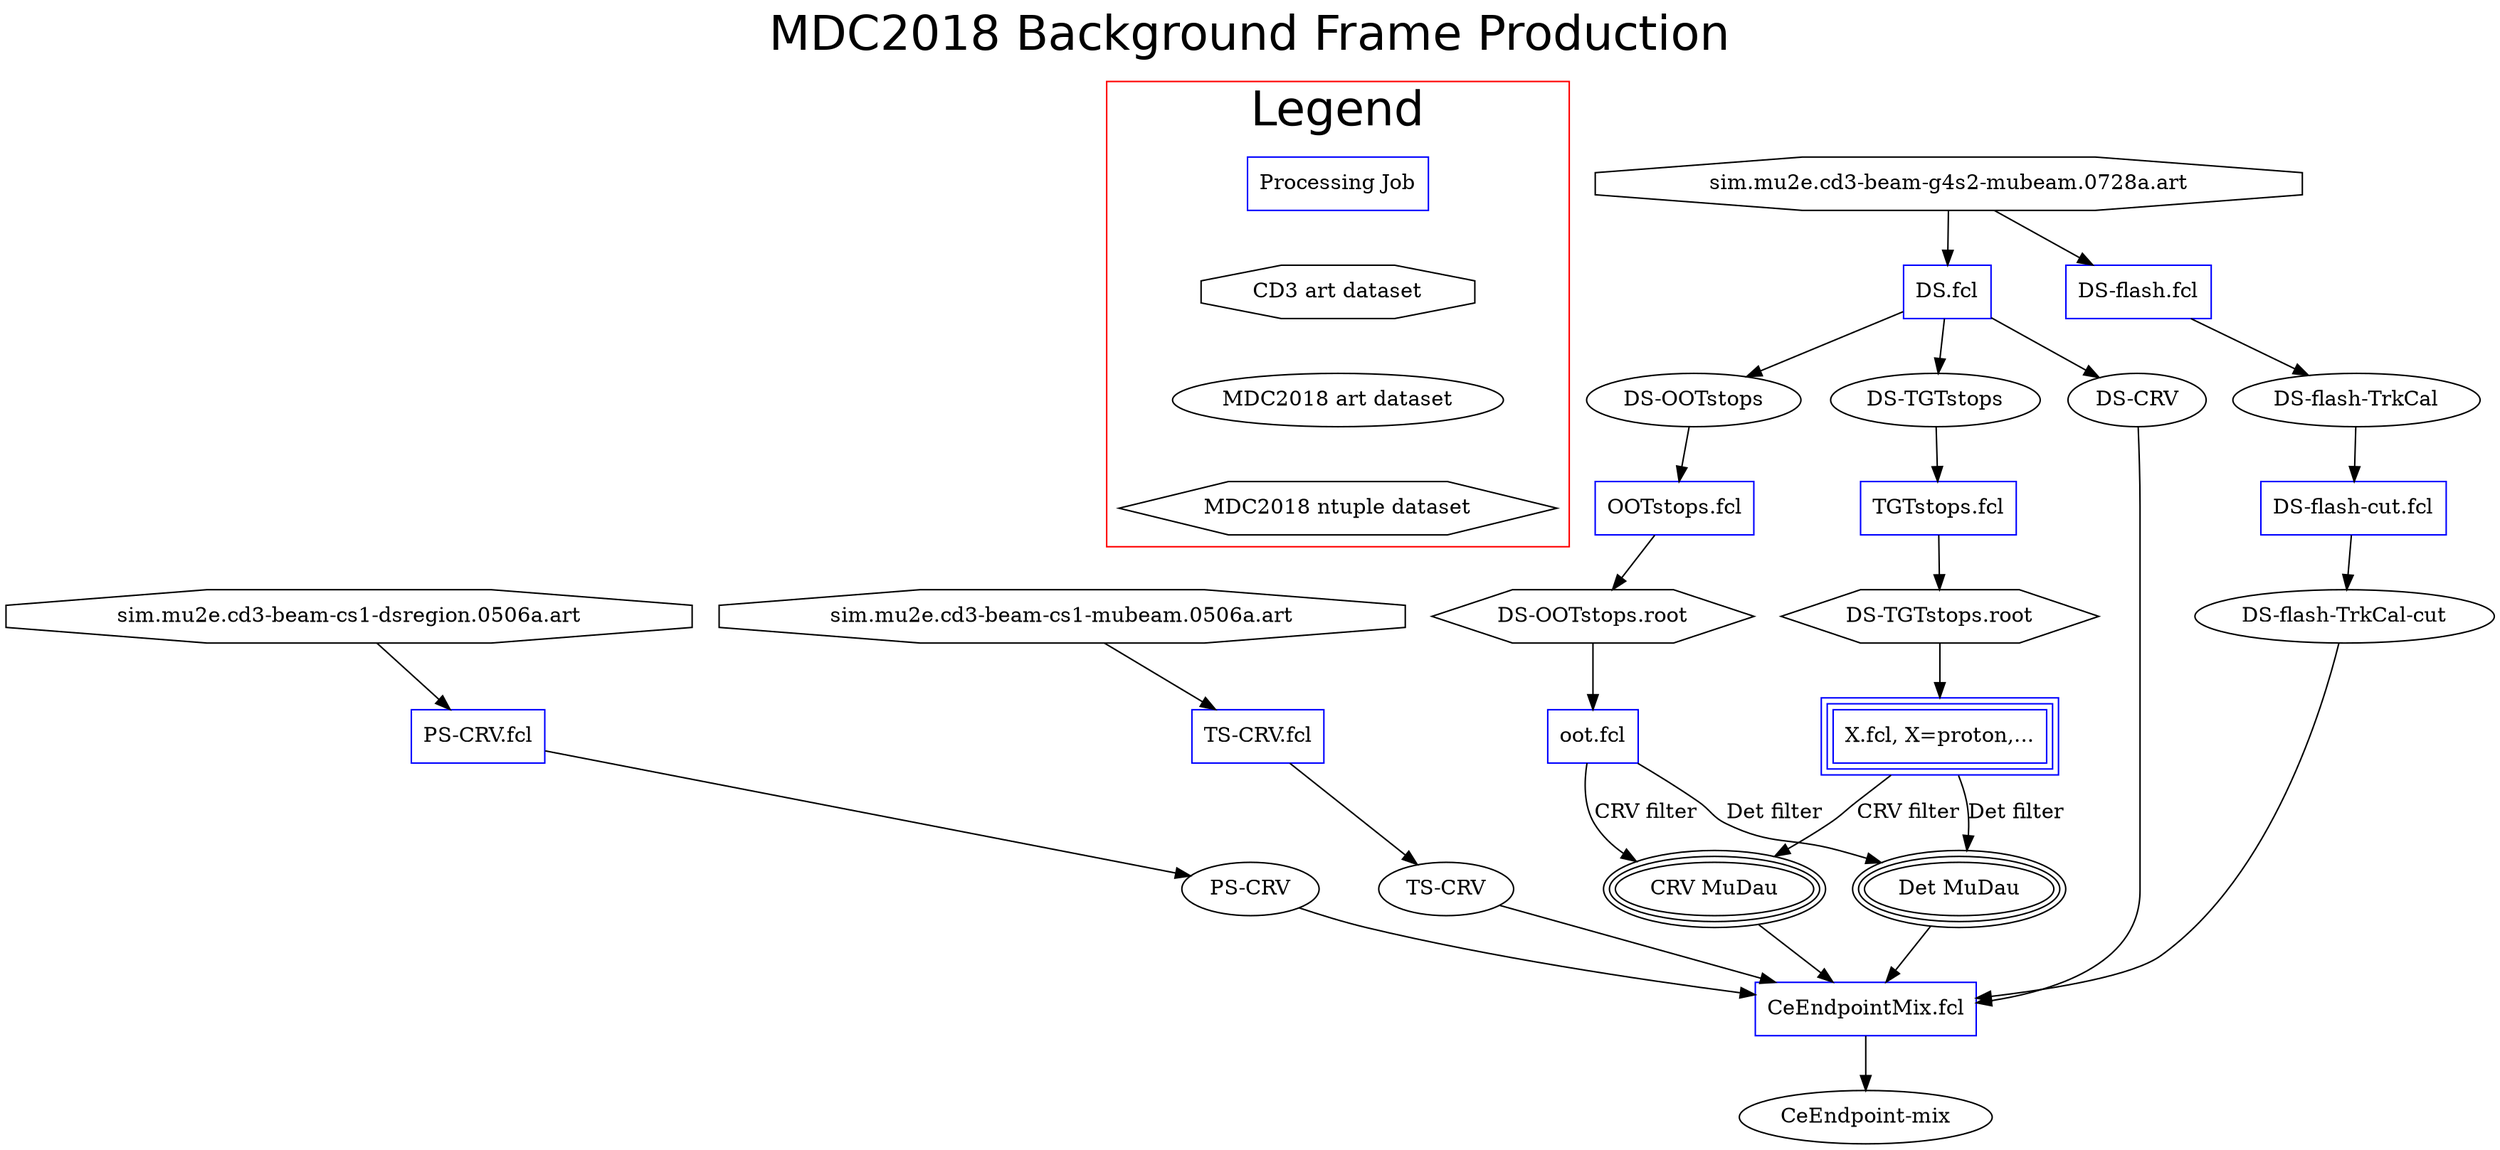 /* A draft flowchart showing principal MDC2018 mixing jobs and datasets.
 * To compile:
 *
 *     dot -Tpdf BGMixJobflow.dot -o BGMixJobflow.pdf
 *
 * Adapted from the CD3 version of Gaponenko by DNB 4/17/2018 for MDC2018
 */

digraph cd3beam {
	/* size="14,11"; */
	label = "MDC2018 Background Frame Production";
	fontname="Helvetica";
	fontsize="32";
	labelloc = t;
	subgraph clusterLegend {
		 rankdir="TB";
		 color="red";
	         label="Legend";
		 "Processing Job" [shape="box",color=blue];
		 "CD3 art dataset" [shape="octagon"];
		 "MDC2018 art dataset";
		 "MDC2018 ntuple dataset" [shape=hexagon];
		 "Processing Job" -> "CD3 art dataset" -> "MDC2018 art dataset" -> "MDC2018 ntuple dataset" [style="invis"];
	}

	"g4s1-dsregion" [shape=octagon, label="sim.mu2e.cd3-beam-cs1-dsregion.0506a.art"];
	"g4s1-mubeam" [shape=octagon, label="sim.mu2e.cd3-beam-cs1-mubeam.0506a.art"];
	"g4s2-mubeam" [shape=octagon, label="sim.mu2e.cd3-beam-g4s2-mubeam.0728a.art"];

	"PS-CRV scoring" [shape=box,color=blue, label="PS-CRV.fcl"];
	"g4s1-dsregion" -> "PS-CRV scoring";
/*	"PS-CRV scoring" -> "PS-CRV" [label="1.1e-4"]; */
	"PS-CRV scoring" -> "PS-CRV";

        
        "TS-CRV scoring" [shape=box,color=blue, label="TS-CRV.fcl"];
        "g4s1-mubeam" -> "TS-CRV scoring";
/*	"TS-CRV scoring" -> "TS-CRV" [label="2.1e-6"]; */
	"TS-CRV scoring" -> "TS-CRV";
	
	"DS.fcl" [shape=box,color=blue];
        "g4s2-mubeam" -> "DS.fcl";
	"DS.fcl" -> "DS-CRV";
	"DS-TGTstops";
	"DS.fcl" -> "DS-TGTstops";
	"DS-OOTstops";
	"DS.fcl" -> "DS-OOTstops";

	"TGTstops.fcl" [shape=box,color=blue];
	"DS-TGTstops.root" [shape=hexagon];
	"DS-TGTstops" -> "TGTstops.fcl";
	"TGTstops.fcl" -> "DS-TGTstops.root";
	"OOTstops.fcl" [shape=box,color=blue];
	"DS-OOTstops.root" [shape=hexagon];
	"DS-OOTstops" -> "OOTstops.fcl";
	"OOTstops.fcl" -> "DS-OOTstops.root";

	"X.fcl, X=proton,..." [shape=box,peripheries=3,color=blue];
	"oot.fcl" [shape=box,color=blue];
	"DS-TGTstops.root" -> "X.fcl, X=proton,...";
	"DS-OOTstops.root" -> "oot.fcl";
	"X.fcl, X=proton,..." -> "Det MuDau" [label="Det filter"];
	"oot.fcl" -> "Det MuDau" [label="Det filter"];
	"Det MuDau" [shape=ellipse,peripheries=3];
	"X.fcl, X=proton,..." -> "CRV MuDau" [label="CRV filter"];
	"oot.fcl" -> "CRV MuDau" [label="CRV filter"];
	"CRV MuDau" [shape=ellipse,peripheries=3];

	"DS-flash.fcl" [shape=box,peripheries=1,color=blue];
        "g4s2-mubeam" -> "DS-flash.fcl";
	"DS-flash.fcl" -> "DS-flash-TrkCal";
	"DS-flash-cut.fcl" [shape=box,peripheries=1,color=blue];
	"DS-flash-TrkCal" -> "DS-flash-cut.fcl";
	"DS-flash-cut.fcl" -> "DS-flash-TrkCal-cut";

	"CeEndpointMix.fcl" [shape=box,color=blue];
	"DS-flash-TrkCal-cut" -> "CeEndpointMix.fcl";
	"Det MuDau" -> "CeEndpointMix.fcl";
	"PS-CRV" -> "CeEndpointMix.fcl";
	"DS-CRV" -> "CeEndpointMix.fcl";
	"CRV MuDau" -> "CeEndpointMix.fcl";
	"TS-CRV" -> "CeEndpointMix.fcl";
	"CeEndpointMix.fcl" -> "CeEndpoint-mix";

}
